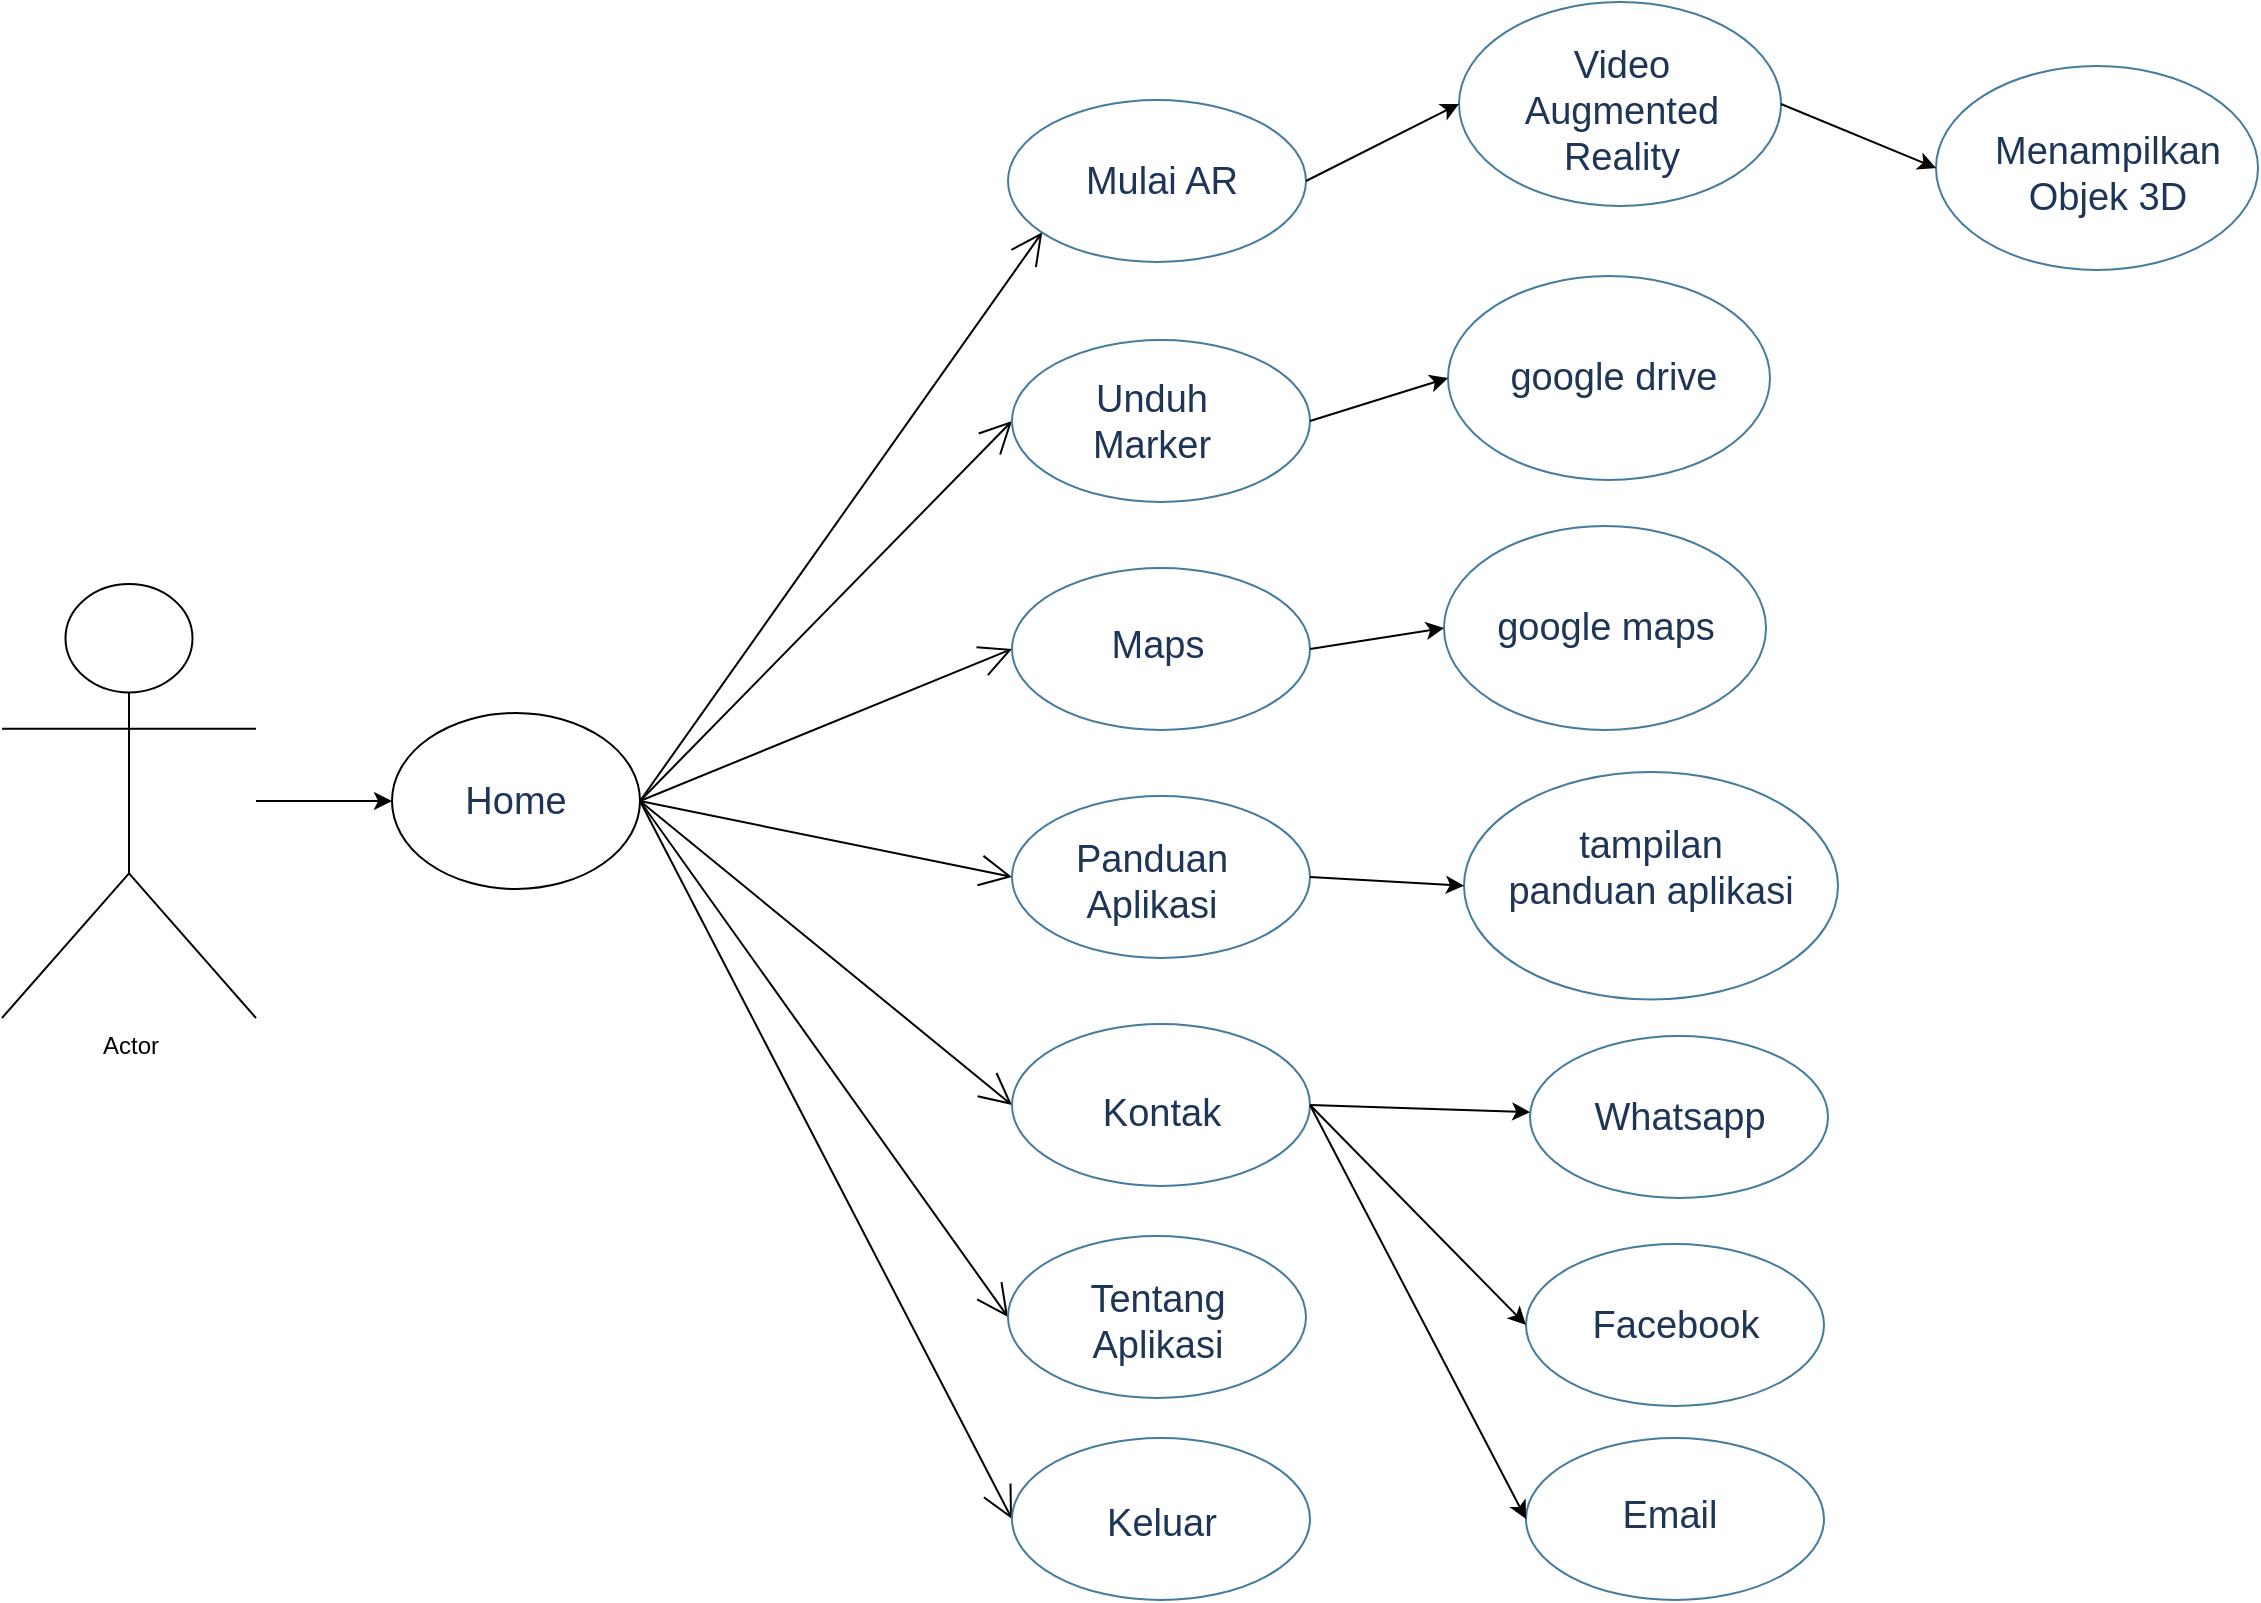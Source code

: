 <mxfile version="20.2.3" type="github">
  <diagram id="knjZ3gbkG9o2TJ8z6qt1" name="Halaman-1">
    <mxGraphModel dx="2876" dy="1210" grid="0" gridSize="14" guides="1" tooltips="1" connect="1" arrows="1" fold="1" page="0" pageScale="1" pageWidth="827" pageHeight="1169" background="#FFFFFF" math="0" shadow="0">
      <root>
        <mxCell id="0" />
        <mxCell id="1" parent="0" />
        <mxCell id="rd8QUxkq-4QAOE_0JWyz-28" style="edgeStyle=none;curved=1;rounded=0;orthogonalLoop=1;jettySize=auto;html=1;fontSize=19;fontColor=#1D3557;endArrow=open;startSize=14;endSize=14;sourcePerimeterSpacing=8;targetPerimeterSpacing=8;strokeColor=#000000;fillColor=#A8DADC;entryX=0;entryY=0.5;entryDx=0;entryDy=0;exitX=1;exitY=0.5;exitDx=0;exitDy=0;" parent="1" source="1UmVL4_T79PlBSew8t8M-1" target="rd8QUxkq-4QAOE_0JWyz-16" edge="1">
          <mxGeometry relative="1" as="geometry">
            <mxPoint x="-456.0" y="449.333" as="sourcePoint" />
          </mxGeometry>
        </mxCell>
        <mxCell id="rd8QUxkq-4QAOE_0JWyz-29" style="edgeStyle=none;curved=1;rounded=0;orthogonalLoop=1;jettySize=auto;html=1;entryX=0.115;entryY=0.816;entryDx=0;entryDy=0;entryPerimeter=0;fontSize=19;fontColor=#1D3557;endArrow=open;startSize=14;endSize=14;sourcePerimeterSpacing=8;targetPerimeterSpacing=8;strokeColor=#000000;fillColor=#f5f5f5;exitX=1;exitY=0.5;exitDx=0;exitDy=0;" parent="1" source="1UmVL4_T79PlBSew8t8M-1" target="rd8QUxkq-4QAOE_0JWyz-14" edge="1">
          <mxGeometry relative="1" as="geometry">
            <mxPoint x="-456.0" y="449.333" as="sourcePoint" />
          </mxGeometry>
        </mxCell>
        <mxCell id="rd8QUxkq-4QAOE_0JWyz-30" style="edgeStyle=none;curved=1;rounded=0;orthogonalLoop=1;jettySize=auto;html=1;entryX=0;entryY=0.5;entryDx=0;entryDy=0;fontSize=19;fontColor=#1D3557;endArrow=open;startSize=14;endSize=14;targetPerimeterSpacing=8;strokeColor=#000000;fillColor=#A8DADC;exitX=1;exitY=0.5;exitDx=0;exitDy=0;startArrow=none;" parent="1" source="1UmVL4_T79PlBSew8t8M-1" target="rd8QUxkq-4QAOE_0JWyz-17" edge="1">
          <mxGeometry relative="1" as="geometry">
            <mxPoint x="-456.0" y="449.333" as="sourcePoint" />
          </mxGeometry>
        </mxCell>
        <mxCell id="rd8QUxkq-4QAOE_0JWyz-31" style="edgeStyle=none;curved=1;rounded=0;orthogonalLoop=1;jettySize=auto;html=1;entryX=0;entryY=0.5;entryDx=0;entryDy=0;fontSize=19;fontColor=#1D3557;endArrow=open;startSize=14;endSize=14;sourcePerimeterSpacing=8;targetPerimeterSpacing=8;strokeColor=#000000;fillColor=#A8DADC;exitX=1;exitY=0.5;exitDx=0;exitDy=0;" parent="1" source="1UmVL4_T79PlBSew8t8M-1" target="rd8QUxkq-4QAOE_0JWyz-18" edge="1">
          <mxGeometry relative="1" as="geometry">
            <mxPoint x="-456.0" y="449.333" as="sourcePoint" />
          </mxGeometry>
        </mxCell>
        <mxCell id="rd8QUxkq-4QAOE_0JWyz-32" style="edgeStyle=none;curved=1;rounded=0;orthogonalLoop=1;jettySize=auto;html=1;entryX=0;entryY=0.5;entryDx=0;entryDy=0;fontSize=19;fontColor=#1D3557;endArrow=open;startSize=14;endSize=14;sourcePerimeterSpacing=8;targetPerimeterSpacing=8;strokeColor=#000000;fillColor=#A8DADC;exitX=1;exitY=0.5;exitDx=0;exitDy=0;" parent="1" source="1UmVL4_T79PlBSew8t8M-1" target="rd8QUxkq-4QAOE_0JWyz-19" edge="1">
          <mxGeometry relative="1" as="geometry">
            <mxPoint x="-456.0" y="449.333" as="sourcePoint" />
          </mxGeometry>
        </mxCell>
        <mxCell id="rd8QUxkq-4QAOE_0JWyz-33" style="edgeStyle=none;curved=1;rounded=0;orthogonalLoop=1;jettySize=auto;html=1;entryX=0;entryY=0.5;entryDx=0;entryDy=0;fontSize=19;fontColor=#1D3557;endArrow=open;startSize=14;endSize=14;sourcePerimeterSpacing=8;targetPerimeterSpacing=8;strokeColor=#000000;fillColor=#A8DADC;exitX=1;exitY=0.5;exitDx=0;exitDy=0;" parent="1" source="1UmVL4_T79PlBSew8t8M-1" target="rd8QUxkq-4QAOE_0JWyz-20" edge="1">
          <mxGeometry relative="1" as="geometry">
            <mxPoint x="-456.0" y="449.333" as="sourcePoint" />
          </mxGeometry>
        </mxCell>
        <mxCell id="rd8QUxkq-4QAOE_0JWyz-34" style="edgeStyle=none;curved=1;rounded=0;orthogonalLoop=1;jettySize=auto;html=1;entryX=0;entryY=0.5;entryDx=0;entryDy=0;fontSize=19;fontColor=#1D3557;endArrow=open;startSize=14;endSize=14;sourcePerimeterSpacing=8;targetPerimeterSpacing=8;strokeColor=#000000;fillColor=#A8DADC;exitX=1;exitY=0.5;exitDx=0;exitDy=0;" parent="1" source="1UmVL4_T79PlBSew8t8M-1" target="rd8QUxkq-4QAOE_0JWyz-26" edge="1">
          <mxGeometry relative="1" as="geometry">
            <mxPoint x="-456.0" y="449.333" as="sourcePoint" />
          </mxGeometry>
        </mxCell>
        <mxCell id="rd8QUxkq-4QAOE_0JWyz-14" value="" style="ellipse;whiteSpace=wrap;html=1;hachureGap=4;fontColor=#1D3557;strokeColor=#457B9D;fillColor=#FFFFFF;gradientColor=none;" parent="1" vertex="1">
          <mxGeometry x="45" y="135" width="149" height="81" as="geometry" />
        </mxCell>
        <mxCell id="rd8QUxkq-4QAOE_0JWyz-15" value="&lt;font style=&quot;font-size: 19px;&quot;&gt;Mulai AR&lt;/font&gt;" style="text;strokeColor=none;fillColor=none;html=1;align=center;verticalAlign=middle;whiteSpace=wrap;rounded=0;hachureGap=4;fontColor=#1D3557;" parent="1" vertex="1">
          <mxGeometry x="73.5" y="137" width="96" height="77" as="geometry" />
        </mxCell>
        <mxCell id="rd8QUxkq-4QAOE_0JWyz-16" value="" style="ellipse;whiteSpace=wrap;html=1;hachureGap=4;fontColor=#1D3557;strokeColor=#457B9D;fillColor=#FFFFFF;gradientColor=none;" parent="1" vertex="1">
          <mxGeometry x="47" y="255" width="149" height="81" as="geometry" />
        </mxCell>
        <mxCell id="rd8QUxkq-4QAOE_0JWyz-17" value="" style="ellipse;whiteSpace=wrap;html=1;hachureGap=4;fontColor=#1D3557;strokeColor=#457B9D;fillColor=#FFFFFF;gradientColor=none;" parent="1" vertex="1">
          <mxGeometry x="47" y="369" width="149" height="81" as="geometry" />
        </mxCell>
        <mxCell id="rd8QUxkq-4QAOE_0JWyz-18" value="" style="ellipse;whiteSpace=wrap;html=1;hachureGap=4;fontColor=#1D3557;strokeColor=#457B9D;fillColor=#FFFFFF;gradientColor=none;" parent="1" vertex="1">
          <mxGeometry x="47" y="483" width="149" height="81" as="geometry" />
        </mxCell>
        <mxCell id="rd8QUxkq-4QAOE_0JWyz-19" value="" style="ellipse;whiteSpace=wrap;html=1;hachureGap=4;fontColor=#1D3557;strokeColor=#457B9D;fillColor=#FFFFFF;gradientColor=none;" parent="1" vertex="1">
          <mxGeometry x="47" y="597" width="149" height="81" as="geometry" />
        </mxCell>
        <mxCell id="rd8QUxkq-4QAOE_0JWyz-20" value="" style="ellipse;whiteSpace=wrap;html=1;hachureGap=4;fontColor=#1D3557;strokeColor=#457B9D;fillColor=#FFFFFF;gradientColor=none;" parent="1" vertex="1">
          <mxGeometry x="45" y="703" width="149" height="81" as="geometry" />
        </mxCell>
        <mxCell id="rd8QUxkq-4QAOE_0JWyz-21" value="&lt;font style=&quot;font-size: 19px;&quot;&gt;Unduh Marker&lt;/font&gt;" style="text;strokeColor=none;fillColor=none;html=1;align=center;verticalAlign=middle;whiteSpace=wrap;rounded=0;hachureGap=4;fontColor=#1D3557;" parent="1" vertex="1">
          <mxGeometry x="69" y="257" width="96" height="77" as="geometry" />
        </mxCell>
        <mxCell id="rd8QUxkq-4QAOE_0JWyz-22" value="&lt;font style=&quot;font-size: 19px;&quot;&gt;Panduan Aplikasi&lt;/font&gt;" style="text;strokeColor=none;fillColor=none;html=1;align=center;verticalAlign=middle;whiteSpace=wrap;rounded=0;hachureGap=4;fontColor=#1D3557;" parent="1" vertex="1">
          <mxGeometry x="69" y="487" width="96" height="77" as="geometry" />
        </mxCell>
        <mxCell id="rd8QUxkq-4QAOE_0JWyz-23" value="&lt;font style=&quot;font-size: 19px;&quot;&gt;Maps&lt;/font&gt;" style="text;strokeColor=none;fillColor=none;html=1;align=center;verticalAlign=middle;whiteSpace=wrap;rounded=0;hachureGap=4;fontColor=#1D3557;" parent="1" vertex="1">
          <mxGeometry x="71.5" y="369" width="96" height="77" as="geometry" />
        </mxCell>
        <mxCell id="rd8QUxkq-4QAOE_0JWyz-25" value="&lt;font style=&quot;font-size: 19px;&quot;&gt;Kontak&lt;/font&gt;" style="text;strokeColor=none;fillColor=none;html=1;align=center;verticalAlign=middle;whiteSpace=wrap;rounded=0;hachureGap=4;fontColor=#1D3557;" parent="1" vertex="1">
          <mxGeometry x="73.5" y="603" width="96" height="77" as="geometry" />
        </mxCell>
        <mxCell id="rd8QUxkq-4QAOE_0JWyz-26" value="" style="ellipse;whiteSpace=wrap;html=1;hachureGap=4;fontColor=#1D3557;strokeColor=#457B9D;fillColor=#FFFFFF;gradientColor=none;" parent="1" vertex="1">
          <mxGeometry x="47" y="804" width="149" height="81" as="geometry" />
        </mxCell>
        <mxCell id="rd8QUxkq-4QAOE_0JWyz-27" value="&lt;font style=&quot;font-size: 19px;&quot;&gt;Keluar&lt;/font&gt;" style="text;strokeColor=none;fillColor=none;html=1;align=center;verticalAlign=middle;whiteSpace=wrap;rounded=0;hachureGap=4;fontColor=#1D3557;" parent="1" vertex="1">
          <mxGeometry x="73.5" y="808" width="96" height="77" as="geometry" />
        </mxCell>
        <mxCell id="1UmVL4_T79PlBSew8t8M-1" value="" style="ellipse;whiteSpace=wrap;html=1;" vertex="1" parent="1">
          <mxGeometry x="-263" y="441.5" width="124" height="88" as="geometry" />
        </mxCell>
        <mxCell id="1UmVL4_T79PlBSew8t8M-3" value="&lt;span style=&quot;font-size: 19px;&quot;&gt;Home&lt;/span&gt;" style="text;strokeColor=none;fillColor=none;html=1;align=center;verticalAlign=middle;whiteSpace=wrap;rounded=0;hachureGap=4;fontColor=#1D3557;" vertex="1" parent="1">
          <mxGeometry x="-249" y="447" width="96" height="77" as="geometry" />
        </mxCell>
        <mxCell id="1UmVL4_T79PlBSew8t8M-4" value="Actor" style="shape=umlActor;verticalLabelPosition=bottom;verticalAlign=top;html=1;outlineConnect=0;" vertex="1" parent="1">
          <mxGeometry x="-458" y="377" width="127" height="217" as="geometry" />
        </mxCell>
        <mxCell id="1UmVL4_T79PlBSew8t8M-5" value="" style="endArrow=classic;html=1;rounded=0;entryX=0;entryY=0.5;entryDx=0;entryDy=0;" edge="1" parent="1" source="1UmVL4_T79PlBSew8t8M-4" target="1UmVL4_T79PlBSew8t8M-1">
          <mxGeometry width="50" height="50" relative="1" as="geometry">
            <mxPoint x="-159" y="446" as="sourcePoint" />
            <mxPoint x="126" y="453" as="targetPoint" />
          </mxGeometry>
        </mxCell>
        <mxCell id="1UmVL4_T79PlBSew8t8M-8" value="" style="ellipse;whiteSpace=wrap;html=1;hachureGap=4;fontColor=#1D3557;strokeColor=#457B9D;fillColor=#FFFFFF;gradientColor=none;" vertex="1" parent="1">
          <mxGeometry x="270.5" y="86" width="161" height="102" as="geometry" />
        </mxCell>
        <mxCell id="1UmVL4_T79PlBSew8t8M-10" value="&lt;font style=&quot;font-size: 19px;&quot;&gt;Video&lt;br&gt;Augmented Reality&lt;br&gt;&lt;/font&gt;" style="text;strokeColor=none;fillColor=none;html=1;align=center;verticalAlign=middle;whiteSpace=wrap;rounded=0;hachureGap=4;fontColor=#1D3557;" vertex="1" parent="1">
          <mxGeometry x="304" y="102" width="96" height="77" as="geometry" />
        </mxCell>
        <mxCell id="1UmVL4_T79PlBSew8t8M-11" value="" style="ellipse;whiteSpace=wrap;html=1;hachureGap=4;fontColor=#1D3557;strokeColor=#457B9D;fillColor=#FFFFFF;gradientColor=none;" vertex="1" parent="1">
          <mxGeometry x="265" y="223" width="161" height="102" as="geometry" />
        </mxCell>
        <mxCell id="1UmVL4_T79PlBSew8t8M-12" value="&lt;font style=&quot;font-size: 19px;&quot;&gt;google drive&lt;br&gt;&lt;/font&gt;" style="text;strokeColor=none;fillColor=none;html=1;align=center;verticalAlign=middle;whiteSpace=wrap;rounded=0;hachureGap=4;fontColor=#1D3557;" vertex="1" parent="1">
          <mxGeometry x="290" y="238" width="116" height="72" as="geometry" />
        </mxCell>
        <mxCell id="1UmVL4_T79PlBSew8t8M-15" value="" style="ellipse;whiteSpace=wrap;html=1;hachureGap=4;fontColor=#1D3557;strokeColor=#457B9D;fillColor=#FFFFFF;gradientColor=none;" vertex="1" parent="1">
          <mxGeometry x="263" y="348" width="161" height="102" as="geometry" />
        </mxCell>
        <mxCell id="1UmVL4_T79PlBSew8t8M-16" value="&lt;font style=&quot;font-size: 19px;&quot;&gt;google maps&lt;br&gt;&lt;/font&gt;" style="text;strokeColor=none;fillColor=none;html=1;align=center;verticalAlign=middle;whiteSpace=wrap;rounded=0;hachureGap=4;fontColor=#1D3557;" vertex="1" parent="1">
          <mxGeometry x="286" y="363" width="116" height="72" as="geometry" />
        </mxCell>
        <mxCell id="1UmVL4_T79PlBSew8t8M-17" value="" style="ellipse;whiteSpace=wrap;html=1;hachureGap=4;fontColor=#1D3557;strokeColor=#457B9D;fillColor=#FFFFFF;gradientColor=none;" vertex="1" parent="1">
          <mxGeometry x="273" y="471" width="187" height="113.75" as="geometry" />
        </mxCell>
        <mxCell id="1UmVL4_T79PlBSew8t8M-18" value="&lt;font style=&quot;font-size: 19px;&quot;&gt;tampilan panduan aplikasi&lt;br&gt;&lt;/font&gt;" style="text;strokeColor=none;fillColor=none;html=1;align=center;verticalAlign=middle;whiteSpace=wrap;rounded=0;hachureGap=4;fontColor=#1D3557;" vertex="1" parent="1">
          <mxGeometry x="294.25" y="490" width="144.5" height="58" as="geometry" />
        </mxCell>
        <mxCell id="1UmVL4_T79PlBSew8t8M-21" value="&lt;span style=&quot;font-size: 19px;&quot;&gt;Tentang Aplikasi&lt;/span&gt;" style="text;strokeColor=none;fillColor=none;html=1;align=center;verticalAlign=middle;whiteSpace=wrap;rounded=0;hachureGap=4;fontColor=#1D3557;" vertex="1" parent="1">
          <mxGeometry x="71.5" y="707" width="96" height="77" as="geometry" />
        </mxCell>
        <mxCell id="1UmVL4_T79PlBSew8t8M-22" value="" style="ellipse;whiteSpace=wrap;html=1;hachureGap=4;fontColor=#1D3557;strokeColor=#457B9D;fillColor=#FFFFFF;gradientColor=none;" vertex="1" parent="1">
          <mxGeometry x="306" y="603" width="149" height="81" as="geometry" />
        </mxCell>
        <mxCell id="1UmVL4_T79PlBSew8t8M-23" value="&lt;font style=&quot;font-size: 19px;&quot;&gt;Whatsapp&lt;/font&gt;" style="text;strokeColor=none;fillColor=none;html=1;align=center;verticalAlign=middle;whiteSpace=wrap;rounded=0;hachureGap=4;fontColor=#1D3557;" vertex="1" parent="1">
          <mxGeometry x="332.5" y="605" width="96" height="77" as="geometry" />
        </mxCell>
        <mxCell id="1UmVL4_T79PlBSew8t8M-24" value="" style="ellipse;whiteSpace=wrap;html=1;hachureGap=4;fontColor=#1D3557;strokeColor=#457B9D;fillColor=#FFFFFF;gradientColor=none;" vertex="1" parent="1">
          <mxGeometry x="304" y="804" width="149" height="81" as="geometry" />
        </mxCell>
        <mxCell id="1UmVL4_T79PlBSew8t8M-25" value="&lt;font style=&quot;font-size: 19px;&quot;&gt;Email&lt;/font&gt;" style="text;strokeColor=none;fillColor=none;html=1;align=center;verticalAlign=middle;whiteSpace=wrap;rounded=0;hachureGap=4;fontColor=#1D3557;" vertex="1" parent="1">
          <mxGeometry x="328" y="804" width="96" height="77" as="geometry" />
        </mxCell>
        <mxCell id="1UmVL4_T79PlBSew8t8M-26" value="" style="ellipse;whiteSpace=wrap;html=1;hachureGap=4;fontColor=#1D3557;strokeColor=#457B9D;fillColor=#FFFFFF;gradientColor=none;" vertex="1" parent="1">
          <mxGeometry x="304" y="707" width="149" height="81" as="geometry" />
        </mxCell>
        <mxCell id="1UmVL4_T79PlBSew8t8M-27" value="&lt;font style=&quot;font-size: 19px;&quot;&gt;Facebook&lt;/font&gt;" style="text;strokeColor=none;fillColor=none;html=1;align=center;verticalAlign=middle;whiteSpace=wrap;rounded=0;hachureGap=4;fontColor=#1D3557;" vertex="1" parent="1">
          <mxGeometry x="330.5" y="709" width="96" height="77" as="geometry" />
        </mxCell>
        <mxCell id="1UmVL4_T79PlBSew8t8M-31" value="" style="endArrow=classic;html=1;rounded=0;strokeColor=#000000;entryX=0;entryY=0.5;entryDx=0;entryDy=0;exitX=1;exitY=0.5;exitDx=0;exitDy=0;" edge="1" parent="1" source="rd8QUxkq-4QAOE_0JWyz-14" target="1UmVL4_T79PlBSew8t8M-8">
          <mxGeometry width="50" height="50" relative="1" as="geometry">
            <mxPoint x="134" y="488" as="sourcePoint" />
            <mxPoint x="184" y="438" as="targetPoint" />
          </mxGeometry>
        </mxCell>
        <mxCell id="1UmVL4_T79PlBSew8t8M-33" value="" style="endArrow=classic;html=1;rounded=0;strokeColor=#000000;entryX=0;entryY=0.5;entryDx=0;entryDy=0;exitX=1;exitY=0.5;exitDx=0;exitDy=0;" edge="1" parent="1" source="rd8QUxkq-4QAOE_0JWyz-16" target="1UmVL4_T79PlBSew8t8M-11">
          <mxGeometry width="50" height="50" relative="1" as="geometry">
            <mxPoint x="208.0" y="189.5" as="sourcePoint" />
            <mxPoint x="284.5" y="151" as="targetPoint" />
          </mxGeometry>
        </mxCell>
        <mxCell id="1UmVL4_T79PlBSew8t8M-34" value="" style="endArrow=classic;html=1;rounded=0;strokeColor=#000000;entryX=0;entryY=0.5;entryDx=0;entryDy=0;exitX=1;exitY=0.5;exitDx=0;exitDy=0;" edge="1" parent="1" source="rd8QUxkq-4QAOE_0JWyz-17" target="1UmVL4_T79PlBSew8t8M-15">
          <mxGeometry width="50" height="50" relative="1" as="geometry">
            <mxPoint x="210.0" y="309.5" as="sourcePoint" />
            <mxPoint x="279.0" y="288" as="targetPoint" />
          </mxGeometry>
        </mxCell>
        <mxCell id="1UmVL4_T79PlBSew8t8M-35" value="" style="endArrow=classic;html=1;rounded=0;strokeColor=#000000;entryX=0;entryY=0.5;entryDx=0;entryDy=0;exitX=1;exitY=0.5;exitDx=0;exitDy=0;" edge="1" parent="1" source="rd8QUxkq-4QAOE_0JWyz-18" target="1UmVL4_T79PlBSew8t8M-17">
          <mxGeometry width="50" height="50" relative="1" as="geometry">
            <mxPoint x="210.0" y="423.5" as="sourcePoint" />
            <mxPoint x="277.0" y="413" as="targetPoint" />
          </mxGeometry>
        </mxCell>
        <mxCell id="1UmVL4_T79PlBSew8t8M-36" value="" style="endArrow=classic;html=1;rounded=0;strokeColor=#000000;exitX=1;exitY=0.5;exitDx=0;exitDy=0;" edge="1" parent="1" source="rd8QUxkq-4QAOE_0JWyz-19" target="1UmVL4_T79PlBSew8t8M-22">
          <mxGeometry width="50" height="50" relative="1" as="geometry">
            <mxPoint x="210.0" y="537.5" as="sourcePoint" />
            <mxPoint x="300.0" y="537.5" as="targetPoint" />
          </mxGeometry>
        </mxCell>
        <mxCell id="1UmVL4_T79PlBSew8t8M-37" value="" style="endArrow=classic;html=1;rounded=0;strokeColor=#000000;entryX=0;entryY=0.5;entryDx=0;entryDy=0;exitX=1;exitY=0.5;exitDx=0;exitDy=0;" edge="1" parent="1" source="rd8QUxkq-4QAOE_0JWyz-19" target="1UmVL4_T79PlBSew8t8M-26">
          <mxGeometry width="50" height="50" relative="1" as="geometry">
            <mxPoint x="224.0" y="551.5" as="sourcePoint" />
            <mxPoint x="314.0" y="551.5" as="targetPoint" />
          </mxGeometry>
        </mxCell>
        <mxCell id="1UmVL4_T79PlBSew8t8M-38" value="" style="endArrow=classic;html=1;rounded=0;strokeColor=#000000;entryX=0;entryY=0.5;entryDx=0;entryDy=0;exitX=1;exitY=0.5;exitDx=0;exitDy=0;" edge="1" parent="1" source="rd8QUxkq-4QAOE_0JWyz-19" target="1UmVL4_T79PlBSew8t8M-24">
          <mxGeometry width="50" height="50" relative="1" as="geometry">
            <mxPoint x="210.0" y="651.5" as="sourcePoint" />
            <mxPoint x="318.0" y="761.5" as="targetPoint" />
          </mxGeometry>
        </mxCell>
        <mxCell id="1UmVL4_T79PlBSew8t8M-40" value="" style="ellipse;whiteSpace=wrap;html=1;hachureGap=4;fontColor=#1D3557;strokeColor=#457B9D;fillColor=#FFFFFF;gradientColor=none;" vertex="1" parent="1">
          <mxGeometry x="509" y="118" width="161" height="102" as="geometry" />
        </mxCell>
        <mxCell id="1UmVL4_T79PlBSew8t8M-41" value="" style="endArrow=classic;html=1;rounded=0;strokeColor=#000000;entryX=0;entryY=0.5;entryDx=0;entryDy=0;exitX=1;exitY=0.5;exitDx=0;exitDy=0;" edge="1" parent="1" source="1UmVL4_T79PlBSew8t8M-8" target="1UmVL4_T79PlBSew8t8M-40">
          <mxGeometry width="50" height="50" relative="1" as="geometry">
            <mxPoint x="208.0" y="189.5" as="sourcePoint" />
            <mxPoint x="284.5" y="151" as="targetPoint" />
          </mxGeometry>
        </mxCell>
        <mxCell id="1UmVL4_T79PlBSew8t8M-42" value="&lt;font style=&quot;font-size: 19px;&quot;&gt;Menampilkan Objek 3D&lt;br&gt;&lt;/font&gt;" style="text;strokeColor=none;fillColor=none;html=1;align=center;verticalAlign=middle;whiteSpace=wrap;rounded=0;hachureGap=4;fontColor=#1D3557;" vertex="1" parent="1">
          <mxGeometry x="547" y="133" width="96" height="77" as="geometry" />
        </mxCell>
      </root>
    </mxGraphModel>
  </diagram>
</mxfile>
